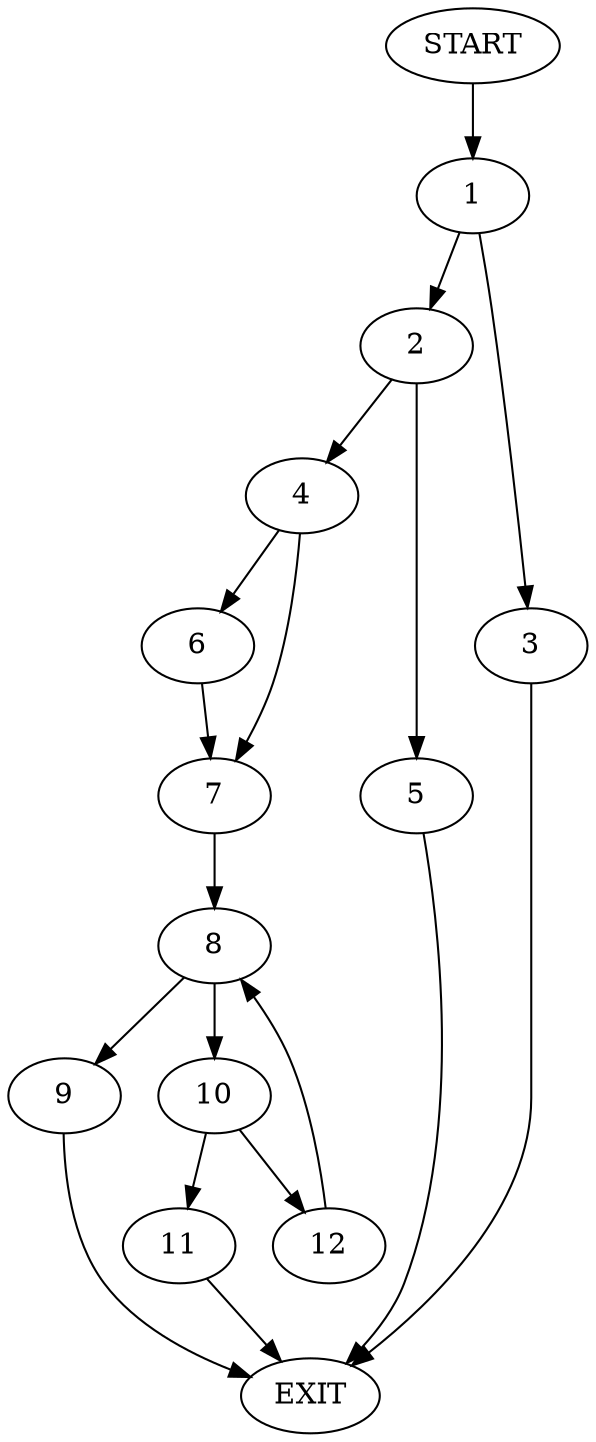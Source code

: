 digraph {
0 [label="START"]
13 [label="EXIT"]
0 -> 1
1 -> 2
1 -> 3
2 -> 4
2 -> 5
3 -> 13
4 -> 6
4 -> 7
5 -> 13
6 -> 7
7 -> 8
8 -> 9
8 -> 10
9 -> 13
10 -> 11
10 -> 12
11 -> 13
12 -> 8
}
